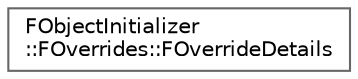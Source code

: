 digraph "Graphical Class Hierarchy"
{
 // INTERACTIVE_SVG=YES
 // LATEX_PDF_SIZE
  bgcolor="transparent";
  edge [fontname=Helvetica,fontsize=10,labelfontname=Helvetica,labelfontsize=10];
  node [fontname=Helvetica,fontsize=10,shape=box,height=0.2,width=0.4];
  rankdir="LR";
  Node0 [id="Node000000",label="FObjectInitializer\l::FOverrides::FOverrideDetails",height=0.2,width=0.4,color="grey40", fillcolor="white", style="filled",URL="$d4/d98/structFObjectInitializer_1_1FOverrides_1_1FOverrideDetails.html",tooltip=" "];
}
